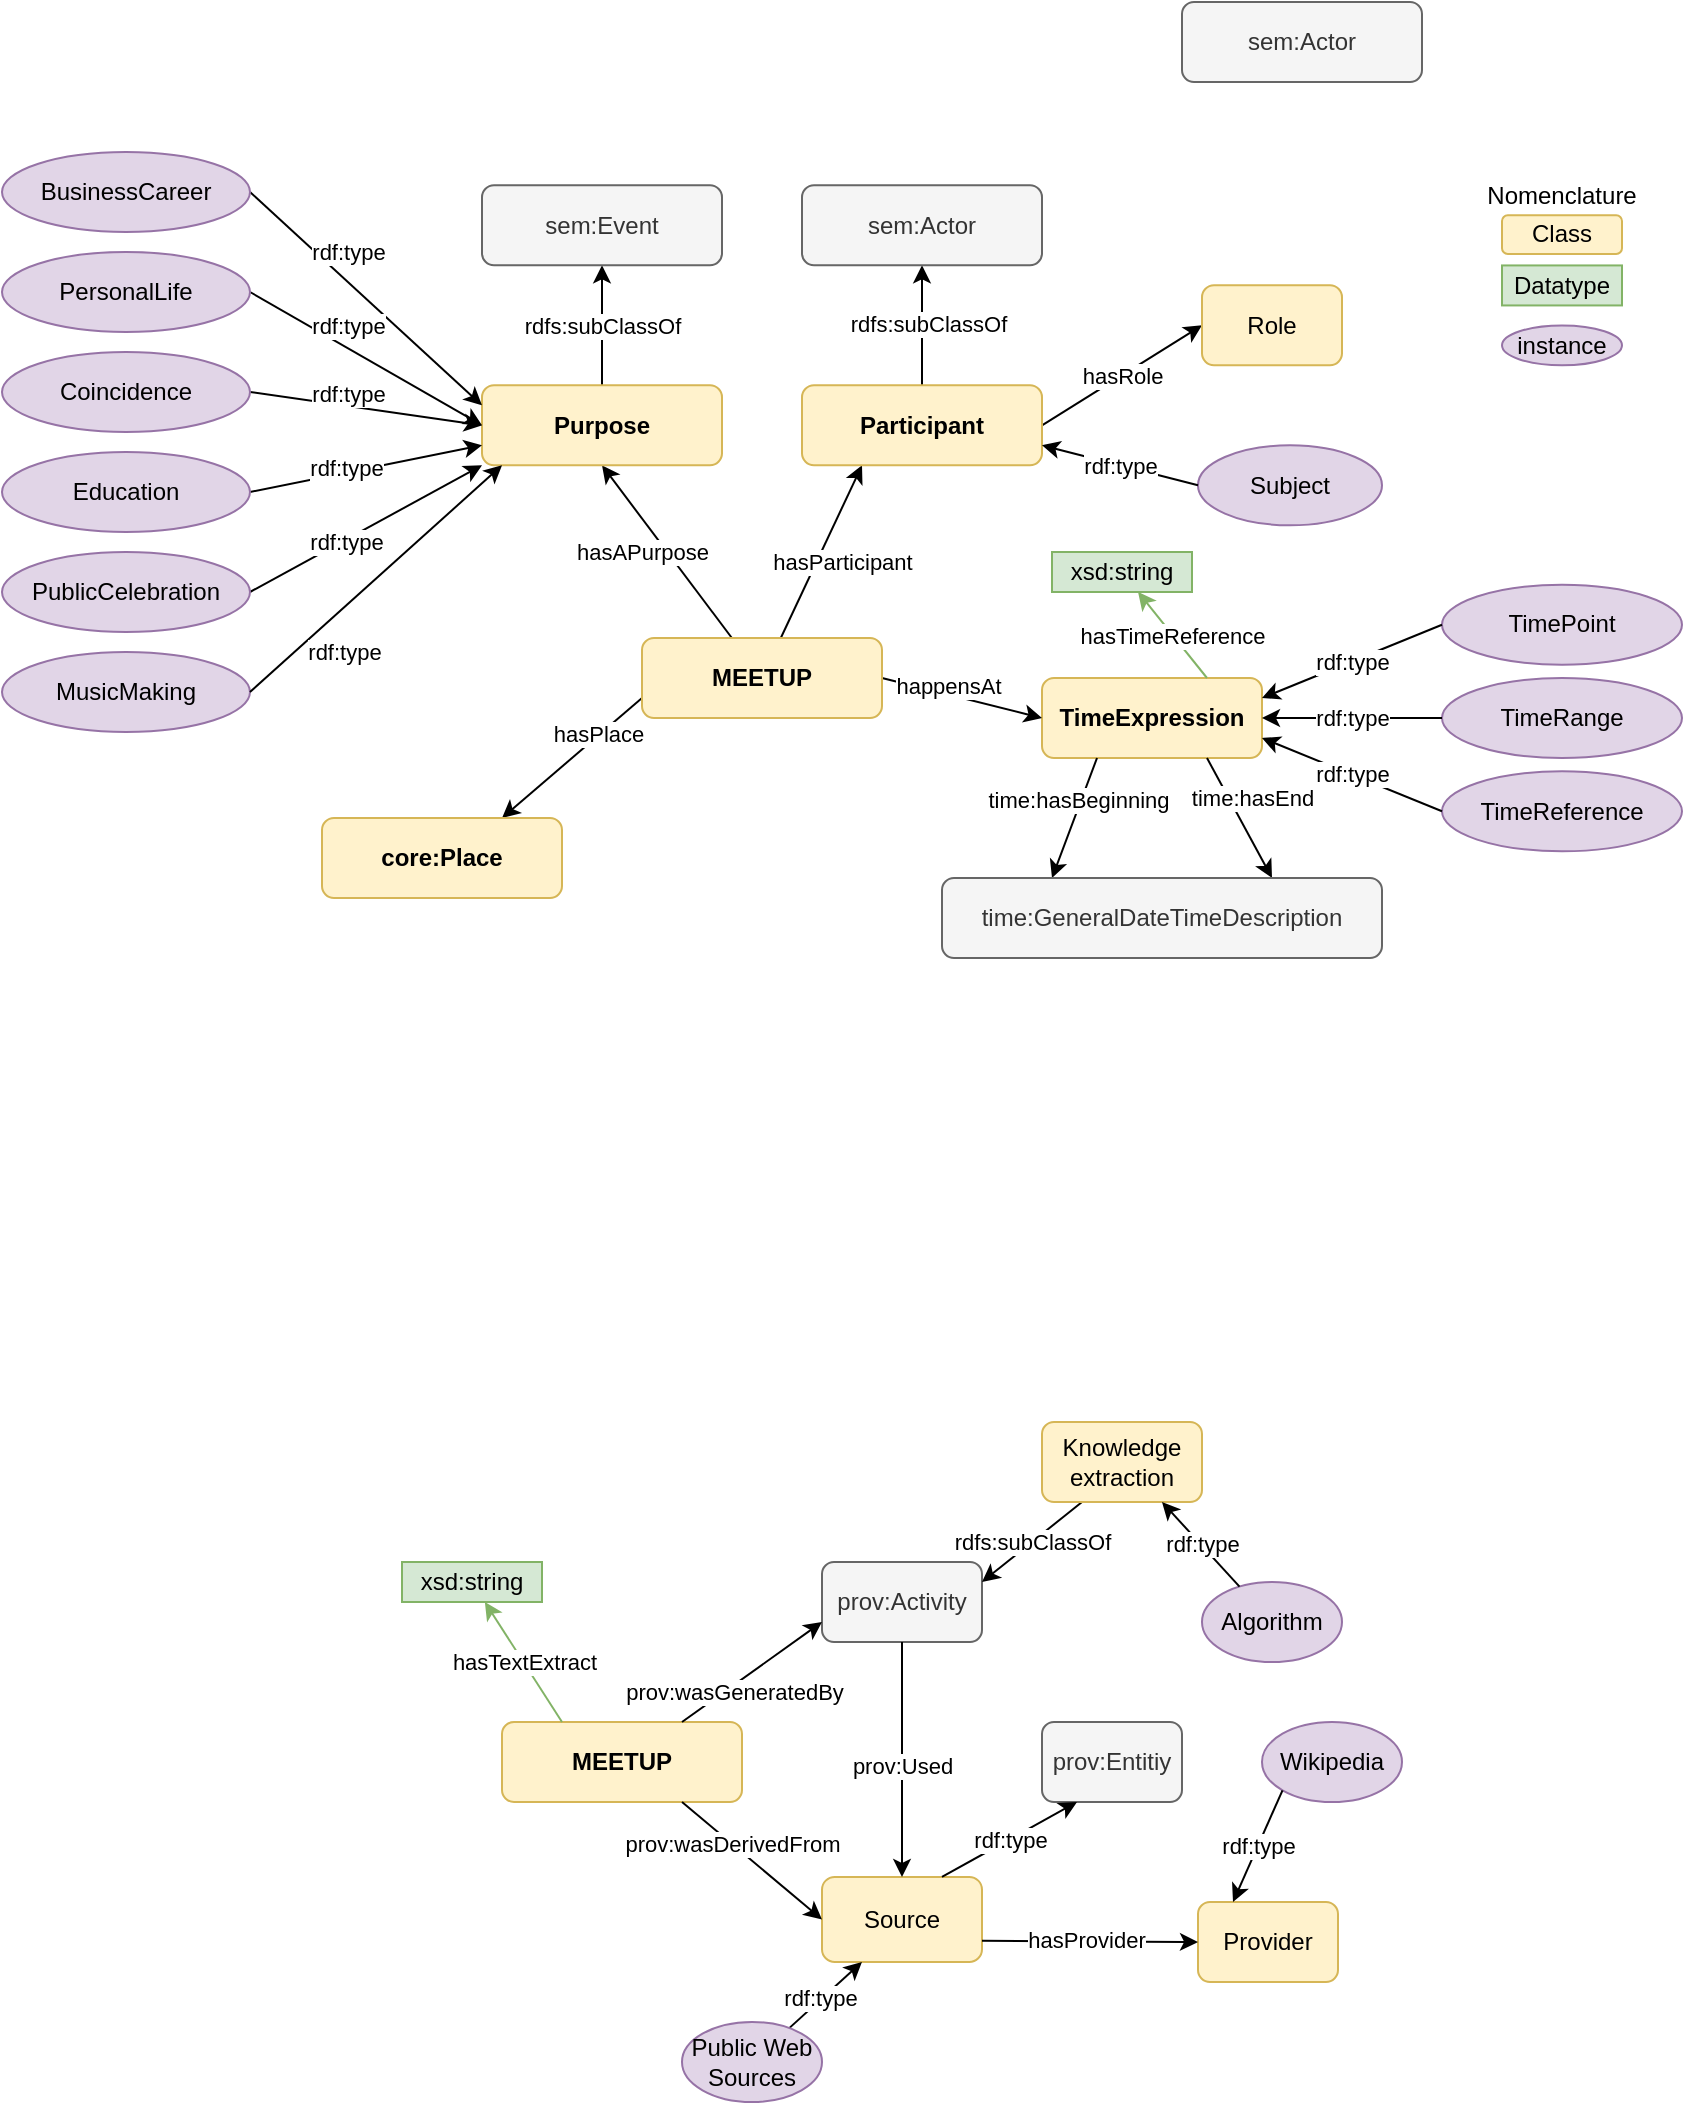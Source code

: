 <mxfile version="17.2.1" type="device" pages="3"><diagram name="V0.3" id="JeSB2Bdn0HDj4rO1LDRB"><mxGraphModel dx="1773" dy="3010" grid="1" gridSize="10" guides="1" tooltips="1" connect="1" arrows="1" fold="1" page="1" pageScale="1" pageWidth="827" pageHeight="1169" math="0" shadow="0"><root><mxCell id="0"/><mxCell id="1" parent="0"/><mxCell id="2" value="Class" style="rounded=1;whiteSpace=wrap;html=1;fillColor=#fff2cc;strokeColor=#d6b656;" vertex="1" parent="1"><mxGeometry x="660" y="-1673.36" width="60" height="19.33" as="geometry"/></mxCell><mxCell id="3" value="Datatype" style="rounded=0;whiteSpace=wrap;html=1;fillColor=#d5e8d4;strokeColor=#82b366;" vertex="1" parent="1"><mxGeometry x="660" y="-1648.28" width="60" height="20" as="geometry"/></mxCell><mxCell id="4" value="instance" style="ellipse;whiteSpace=wrap;html=1;fillColor=#e1d5e7;strokeColor=#9673a6;" vertex="1" parent="1"><mxGeometry x="660" y="-1618.28" width="60" height="19.92" as="geometry"/></mxCell><mxCell id="5" value="TimeExpression" style="rounded=1;whiteSpace=wrap;html=1;fillColor=#fff2cc;strokeColor=#d6b656;fontStyle=1" vertex="1" parent="1"><mxGeometry x="430" y="-1442" width="110" height="40" as="geometry"/></mxCell><mxCell id="6" value="TimePoint" style="ellipse;whiteSpace=wrap;html=1;fillColor=#e1d5e7;strokeColor=#9673a6;" vertex="1" parent="1"><mxGeometry x="630" y="-1488.64" width="120" height="40" as="geometry"/></mxCell><mxCell id="7" value="TimeRange" style="ellipse;whiteSpace=wrap;html=1;fillColor=#e1d5e7;strokeColor=#9673a6;" vertex="1" parent="1"><mxGeometry x="630" y="-1442.0" width="120" height="40" as="geometry"/></mxCell><mxCell id="8" value="TimeReference" style="ellipse;whiteSpace=wrap;html=1;fillColor=#e1d5e7;strokeColor=#9673a6;" vertex="1" parent="1"><mxGeometry x="630" y="-1395.35" width="120" height="40" as="geometry"/></mxCell><mxCell id="9" value="rdf:type" style="endArrow=classic;html=1;rounded=0;entryX=1;entryY=0.25;entryDx=0;entryDy=0;exitX=0;exitY=0.5;exitDx=0;exitDy=0;" edge="1" parent="1" source="6" target="5"><mxGeometry width="50" height="50" relative="1" as="geometry"><mxPoint x="474" y="-1400.79" as="sourcePoint"/><mxPoint x="541.5" y="-1326.21" as="targetPoint"/></mxGeometry></mxCell><mxCell id="10" value="rdf:type" style="endArrow=classic;html=1;rounded=0;exitX=0;exitY=0.5;exitDx=0;exitDy=0;entryX=1;entryY=0.75;entryDx=0;entryDy=0;" edge="1" parent="1" source="8" target="5"><mxGeometry width="50" height="50" relative="1" as="geometry"><mxPoint x="591.63" y="-1275.43" as="sourcePoint"/><mxPoint x="514" y="-1426.29" as="targetPoint"/></mxGeometry></mxCell><mxCell id="11" value="rdf:type" style="endArrow=classic;html=1;rounded=0;entryX=1;entryY=0.5;entryDx=0;entryDy=0;exitX=0;exitY=0.5;exitDx=0;exitDy=0;" edge="1" parent="1" source="7" target="5"><mxGeometry width="50" height="50" relative="1" as="geometry"><mxPoint x="464" y="-1358.79" as="sourcePoint"/><mxPoint x="514" y="-1436.29" as="targetPoint"/></mxGeometry></mxCell><mxCell id="12" value="Nomenclature" style="text;html=1;strokeColor=none;fillColor=none;align=center;verticalAlign=middle;whiteSpace=wrap;rounded=0;" vertex="1" parent="1"><mxGeometry x="660" y="-1698.36" width="60" height="30" as="geometry"/></mxCell><mxCell id="13" style="edgeStyle=none;rounded=0;orthogonalLoop=1;jettySize=auto;html=1;entryX=0.75;entryY=0;entryDx=0;entryDy=0;exitX=0;exitY=0.75;exitDx=0;exitDy=0;" edge="1" parent="1" source="21" target="27"><mxGeometry relative="1" as="geometry"/></mxCell><mxCell id="14" value="hasPlace" style="edgeLabel;html=1;align=center;verticalAlign=middle;resizable=0;points=[];" vertex="1" connectable="0" parent="13"><mxGeometry x="-0.38" y="-1" relative="1" as="geometry"><mxPoint as="offset"/></mxGeometry></mxCell><mxCell id="15" value="hasParticipant" style="edgeStyle=none;rounded=0;orthogonalLoop=1;jettySize=auto;html=1;entryX=0.25;entryY=1;entryDx=0;entryDy=0;" edge="1" parent="1" source="21" target="26"><mxGeometry x="-0.006" y="-12" relative="1" as="geometry"><mxPoint x="240" y="-1470" as="sourcePoint"/><mxPoint as="offset"/></mxGeometry></mxCell><mxCell id="16" style="edgeStyle=none;rounded=0;orthogonalLoop=1;jettySize=auto;html=1;entryX=0.5;entryY=1;entryDx=0;entryDy=0;" edge="1" parent="1" source="21" target="22"><mxGeometry relative="1" as="geometry"/></mxCell><mxCell id="17" value="hasAPurpose" style="edgeLabel;html=1;align=center;verticalAlign=middle;resizable=0;points=[];" vertex="1" connectable="0" parent="16"><mxGeometry x="0.261" y="3" relative="1" as="geometry"><mxPoint x="-2" y="9" as="offset"/></mxGeometry></mxCell><mxCell id="18" value="happensAt" style="edgeStyle=none;rounded=0;orthogonalLoop=1;jettySize=auto;html=1;entryX=0;entryY=0.5;entryDx=0;entryDy=0;exitX=1;exitY=0.5;exitDx=0;exitDy=0;" edge="1" parent="1" source="21" target="5"><mxGeometry x="-0.209" y="4" relative="1" as="geometry"><mxPoint x="1" as="offset"/><mxPoint x="350" y="-1462" as="sourcePoint"/></mxGeometry></mxCell><mxCell id="19" style="rounded=0;orthogonalLoop=1;jettySize=auto;html=1;entryX=0.5;entryY=1;entryDx=0;entryDy=0;exitX=0.5;exitY=0;exitDx=0;exitDy=0;" edge="1" parent="1" source="22" target="42"><mxGeometry relative="1" as="geometry"/></mxCell><mxCell id="20" value="rdfs:subClassOf" style="edgeLabel;html=1;align=center;verticalAlign=middle;resizable=0;points=[];" vertex="1" connectable="0" parent="19"><mxGeometry x="0.505" relative="1" as="geometry"><mxPoint y="15" as="offset"/></mxGeometry></mxCell><mxCell id="21" value="MEETUP" style="rounded=1;whiteSpace=wrap;html=1;fillColor=#fff2cc;strokeColor=#d6b656;fontStyle=1" vertex="1" parent="1"><mxGeometry x="230" y="-1462" width="120" height="40" as="geometry"/></mxCell><mxCell id="22" value="Purpose" style="rounded=1;whiteSpace=wrap;html=1;fillColor=#fff2cc;strokeColor=#d6b656;fontStyle=1" vertex="1" parent="1"><mxGeometry x="150" y="-1588.36" width="120" height="40" as="geometry"/></mxCell><mxCell id="23" value="hasRole" style="edgeStyle=none;rounded=0;orthogonalLoop=1;jettySize=auto;html=1;exitX=1;exitY=0.5;exitDx=0;exitDy=0;entryX=0;entryY=0.5;entryDx=0;entryDy=0;" edge="1" parent="1" source="26" target="28"><mxGeometry relative="1" as="geometry"/></mxCell><mxCell id="24" style="rounded=0;orthogonalLoop=1;jettySize=auto;html=1;" edge="1" parent="1" source="26" target="41"><mxGeometry relative="1" as="geometry"/></mxCell><mxCell id="25" value="rdfs:subClassOf" style="edgeLabel;html=1;align=center;verticalAlign=middle;resizable=0;points=[];" vertex="1" connectable="0" parent="24"><mxGeometry x="0.32" relative="1" as="geometry"><mxPoint x="3" y="9" as="offset"/></mxGeometry></mxCell><mxCell id="26" value="Participant" style="rounded=1;whiteSpace=wrap;html=1;fillColor=#fff2cc;strokeColor=#d6b656;fontStyle=1;" vertex="1" parent="1"><mxGeometry x="310" y="-1588.36" width="120" height="40" as="geometry"/></mxCell><mxCell id="27" value="core:Place" style="rounded=1;whiteSpace=wrap;html=1;fillColor=#fff2cc;strokeColor=#d6b656;fontStyle=1" vertex="1" parent="1"><mxGeometry x="70" y="-1372" width="120" height="40" as="geometry"/></mxCell><mxCell id="28" value="Role" style="rounded=1;whiteSpace=wrap;html=1;fillColor=#fff2cc;strokeColor=#d6b656;" vertex="1" parent="1"><mxGeometry x="510" y="-1638.36" width="70" height="40" as="geometry"/></mxCell><mxCell id="29" value="Subject" style="ellipse;whiteSpace=wrap;html=1;fillColor=#e1d5e7;strokeColor=#9673a6;" vertex="1" parent="1"><mxGeometry x="508" y="-1558.36" width="92" height="40" as="geometry"/></mxCell><mxCell id="30" value="rdf:type" style="endArrow=classic;html=1;rounded=0;entryX=1;entryY=0.75;entryDx=0;entryDy=0;exitX=0;exitY=0.5;exitDx=0;exitDy=0;" edge="1" parent="1" source="29" target="26"><mxGeometry width="50" height="50" relative="1" as="geometry"><mxPoint x="264" y="-1533.72" as="sourcePoint"/><mxPoint x="390" y="-1548.36" as="targetPoint"/></mxGeometry></mxCell><mxCell id="31" value="" style="endArrow=classic;html=1;rounded=0;exitX=1;exitY=0.5;exitDx=0;exitDy=0;entryX=0;entryY=0.25;entryDx=0;entryDy=0;" edge="1" parent="1" source="43" target="22"><mxGeometry width="50" height="50" relative="1" as="geometry"><mxPoint y="-1651.36" as="sourcePoint"/><mxPoint x="130" y="-1545.15" as="targetPoint"/></mxGeometry></mxCell><mxCell id="32" value="rdf:type" style="edgeLabel;html=1;align=center;verticalAlign=middle;resizable=0;points=[];" vertex="1" connectable="0" parent="31"><mxGeometry x="-0.344" y="1" relative="1" as="geometry"><mxPoint x="10" y="-4" as="offset"/></mxGeometry></mxCell><mxCell id="33" value="" style="endArrow=classic;html=1;rounded=0;exitX=1;exitY=0.5;exitDx=0;exitDy=0;" edge="1" parent="1" source="44"><mxGeometry width="50" height="50" relative="1" as="geometry"><mxPoint y="-1598.36" as="sourcePoint"/><mxPoint x="150" y="-1568.36" as="targetPoint"/></mxGeometry></mxCell><mxCell id="34" value="rdf:type" style="edgeLabel;html=1;align=center;verticalAlign=middle;resizable=0;points=[];" vertex="1" connectable="0" parent="33"><mxGeometry x="-0.344" y="1" relative="1" as="geometry"><mxPoint x="10" y="-4" as="offset"/></mxGeometry></mxCell><mxCell id="35" value="" style="endArrow=classic;html=1;rounded=0;exitX=1;exitY=0.5;exitDx=0;exitDy=0;" edge="1" parent="1" source="45"><mxGeometry width="50" height="50" relative="1" as="geometry"><mxPoint y="-1548.36" as="sourcePoint"/><mxPoint x="150" y="-1568.36" as="targetPoint"/></mxGeometry></mxCell><mxCell id="36" value="rdf:type" style="edgeLabel;html=1;align=center;verticalAlign=middle;resizable=0;points=[];" vertex="1" connectable="0" parent="35"><mxGeometry x="-0.344" y="1" relative="1" as="geometry"><mxPoint x="10" y="-4" as="offset"/></mxGeometry></mxCell><mxCell id="37" value="" style="endArrow=classic;html=1;rounded=0;exitX=1;exitY=0.5;exitDx=0;exitDy=0;entryX=0;entryY=0.75;entryDx=0;entryDy=0;" edge="1" parent="1" source="46" target="22"><mxGeometry width="50" height="50" relative="1" as="geometry"><mxPoint y="-1498.36" as="sourcePoint"/><mxPoint x="160" y="-1478.36" as="targetPoint"/></mxGeometry></mxCell><mxCell id="38" value="rdf:type" style="edgeLabel;html=1;align=center;verticalAlign=middle;resizable=0;points=[];" vertex="1" connectable="0" parent="37"><mxGeometry x="-0.344" y="1" relative="1" as="geometry"><mxPoint x="10" y="-4" as="offset"/></mxGeometry></mxCell><mxCell id="39" value="" style="endArrow=classic;html=1;rounded=0;exitX=1;exitY=0.5;exitDx=0;exitDy=0;entryX=0;entryY=1;entryDx=0;entryDy=0;" edge="1" parent="1" source="47" target="22"><mxGeometry width="50" height="50" relative="1" as="geometry"><mxPoint y="-1448.36" as="sourcePoint"/><mxPoint x="260" y="-1468.36" as="targetPoint"/></mxGeometry></mxCell><mxCell id="40" value="rdf:type" style="edgeLabel;html=1;align=center;verticalAlign=middle;resizable=0;points=[];" vertex="1" connectable="0" parent="39"><mxGeometry x="-0.344" y="1" relative="1" as="geometry"><mxPoint x="10" y="-4" as="offset"/></mxGeometry></mxCell><mxCell id="41" value="sem:Actor" style="rounded=1;whiteSpace=wrap;html=1;fillColor=#f5f5f5;strokeColor=#666666;fontColor=#333333;" vertex="1" parent="1"><mxGeometry x="310" y="-1688.36" width="120" height="40" as="geometry"/></mxCell><mxCell id="42" value="sem:Event" style="rounded=1;whiteSpace=wrap;html=1;fillColor=#f5f5f5;strokeColor=#666666;fontColor=#333333;" vertex="1" parent="1"><mxGeometry x="150" y="-1688.36" width="120" height="40" as="geometry"/></mxCell><mxCell id="43" value="BusinessCareer" style="ellipse;whiteSpace=wrap;html=1;fillColor=#e1d5e7;strokeColor=#9673a6;" vertex="1" parent="1"><mxGeometry x="-90" y="-1705" width="124" height="40" as="geometry"/></mxCell><mxCell id="44" value="PersonalLife" style="ellipse;whiteSpace=wrap;html=1;fillColor=#e1d5e7;strokeColor=#9673a6;" vertex="1" parent="1"><mxGeometry x="-90" y="-1655" width="124" height="40" as="geometry"/></mxCell><mxCell id="45" value="Coincidence" style="ellipse;whiteSpace=wrap;html=1;fillColor=#e1d5e7;strokeColor=#9673a6;" vertex="1" parent="1"><mxGeometry x="-90" y="-1605" width="124" height="40" as="geometry"/></mxCell><mxCell id="46" value="Education" style="ellipse;whiteSpace=wrap;html=1;fillColor=#e1d5e7;strokeColor=#9673a6;" vertex="1" parent="1"><mxGeometry x="-90" y="-1555" width="124" height="40" as="geometry"/></mxCell><mxCell id="47" value="PublicCelebration" style="ellipse;whiteSpace=wrap;html=1;fillColor=#e1d5e7;strokeColor=#9673a6;" vertex="1" parent="1"><mxGeometry x="-90" y="-1505" width="124" height="40" as="geometry"/></mxCell><mxCell id="48" value="MusicMaking" style="ellipse;whiteSpace=wrap;html=1;fillColor=#e1d5e7;strokeColor=#9673a6;" vertex="1" parent="1"><mxGeometry x="-90" y="-1455" width="124" height="40" as="geometry"/></mxCell><mxCell id="49" value="" style="endArrow=classic;html=1;rounded=0;exitX=1;exitY=0.5;exitDx=0;exitDy=0;" edge="1" parent="1" source="48"><mxGeometry width="50" height="50" relative="1" as="geometry"><mxPoint x="-16" y="-1418.36" as="sourcePoint"/><mxPoint x="160" y="-1548.36" as="targetPoint"/></mxGeometry></mxCell><mxCell id="50" value="rdf:type" style="edgeLabel;html=1;align=center;verticalAlign=middle;resizable=0;points=[];" vertex="1" connectable="0" parent="49"><mxGeometry x="-0.344" y="1" relative="1" as="geometry"><mxPoint x="6" y="18" as="offset"/></mxGeometry></mxCell><mxCell id="51" value="hasTimeReference" style="endArrow=classic;html=1;rounded=0;exitX=0.75;exitY=0;exitDx=0;exitDy=0;fillColor=#d5e8d4;strokeColor=#82b366;" edge="1" parent="1" source="5" target="52"><mxGeometry width="50" height="50" relative="1" as="geometry"><mxPoint x="636" y="-1417.14" as="sourcePoint"/><mxPoint x="413" y="-1333.09" as="targetPoint"/></mxGeometry></mxCell><mxCell id="52" value="xsd:string" style="rounded=0;whiteSpace=wrap;html=1;fillColor=#d5e8d4;strokeColor=#82b366;" vertex="1" parent="1"><mxGeometry x="435" y="-1505.0" width="70" height="20" as="geometry"/></mxCell><mxCell id="53" value="time:hasBeginning" style="edgeStyle=none;rounded=0;orthogonalLoop=1;jettySize=auto;html=1;exitX=0.25;exitY=1;exitDx=0;exitDy=0;entryX=0.25;entryY=0;entryDx=0;entryDy=0;" edge="1" parent="1" source="5" target="55"><mxGeometry x="-0.283" y="-1" relative="1" as="geometry"><mxPoint as="offset"/><mxPoint x="635.102" y="-1335.43" as="sourcePoint"/><mxPoint x="590" y="-1325.43" as="targetPoint"/></mxGeometry></mxCell><mxCell id="54" value="time:hasEnd" style="edgeStyle=none;rounded=0;orthogonalLoop=1;jettySize=auto;html=1;exitX=0.75;exitY=1;exitDx=0;exitDy=0;entryX=0.75;entryY=0;entryDx=0;entryDy=0;" edge="1" parent="1" source="5" target="55"><mxGeometry x="-0.17" y="10" relative="1" as="geometry"><mxPoint as="offset"/><mxPoint x="680" y="-1372.14" as="sourcePoint"/><mxPoint x="740" y="-1325.43" as="targetPoint"/></mxGeometry></mxCell><mxCell id="55" value="time:GeneralDateTimeDescription" style="rounded=1;whiteSpace=wrap;html=1;fillColor=#f5f5f5;strokeColor=#666666;fontColor=#333333;" vertex="1" parent="1"><mxGeometry x="380" y="-1342" width="220" height="40" as="geometry"/></mxCell><mxCell id="56" value="MEETUP" style="rounded=1;whiteSpace=wrap;html=1;fillColor=#fff2cc;strokeColor=#d6b656;fontStyle=1" vertex="1" parent="1"><mxGeometry x="160" y="-920" width="120" height="40" as="geometry"/></mxCell><mxCell id="57" value="prov:Activity" style="rounded=1;whiteSpace=wrap;html=1;fillColor=#f5f5f5;strokeColor=#666666;fontColor=#333333;" vertex="1" parent="1"><mxGeometry x="320" y="-1000" width="80" height="40" as="geometry"/></mxCell><mxCell id="58" value="" style="endArrow=classic;html=1;rounded=0;exitX=0.75;exitY=0;exitDx=0;exitDy=0;entryX=0;entryY=0.75;entryDx=0;entryDy=0;" edge="1" parent="1" source="56" target="57"><mxGeometry width="50" height="50" relative="1" as="geometry"><mxPoint x="292" y="-920.0" as="sourcePoint"/><mxPoint x="330" y="-750.08" as="targetPoint"/></mxGeometry></mxCell><mxCell id="59" value="prov:wasGeneratedBy" style="edgeLabel;html=1;align=center;verticalAlign=middle;resizable=0;points=[];" vertex="1" connectable="0" parent="58"><mxGeometry x="-0.113" y="-5" relative="1" as="geometry"><mxPoint x="-8" y="3" as="offset"/></mxGeometry></mxCell><mxCell id="60" value="Source" style="rounded=1;whiteSpace=wrap;html=1;fillColor=#fff2cc;strokeColor=#d6b656;" vertex="1" parent="1"><mxGeometry x="320" y="-842.54" width="80" height="42.54" as="geometry"/></mxCell><mxCell id="61" value="prov:Entitiy" style="rounded=1;whiteSpace=wrap;html=1;fillColor=#f5f5f5;fontColor=#333333;strokeColor=#666666;" vertex="1" parent="1"><mxGeometry x="430" y="-920" width="70" height="40" as="geometry"/></mxCell><mxCell id="62" value="prov:wasDerivedFrom" style="endArrow=classic;html=1;rounded=0;exitX=0.75;exitY=1;exitDx=0;exitDy=0;entryX=0;entryY=0.5;entryDx=0;entryDy=0;" edge="1" parent="1" source="56" target="60"><mxGeometry x="-0.297" width="50" height="50" relative="1" as="geometry"><mxPoint x="265" y="-880.0" as="sourcePoint"/><mxPoint x="460" y="-650.08" as="targetPoint"/><mxPoint as="offset"/></mxGeometry></mxCell><mxCell id="63" value="rdf:type" style="endArrow=classic;html=1;rounded=0;exitX=0.75;exitY=0;exitDx=0;exitDy=0;entryX=0.25;entryY=1;entryDx=0;entryDy=0;" edge="1" parent="1" source="60" target="61"><mxGeometry width="50" height="50" relative="1" as="geometry"><mxPoint x="456" y="-634.02" as="sourcePoint"/><mxPoint x="863" y="-754.02" as="targetPoint"/></mxGeometry></mxCell><mxCell id="64" value="Provider" style="rounded=1;whiteSpace=wrap;html=1;fillColor=#fff2cc;strokeColor=#d6b656;" vertex="1" parent="1"><mxGeometry x="508" y="-830.0" width="70" height="40" as="geometry"/></mxCell><mxCell id="65" value="" style="endArrow=classic;html=1;rounded=0;entryX=0;entryY=0.5;entryDx=0;entryDy=0;exitX=1;exitY=0.75;exitDx=0;exitDy=0;" edge="1" parent="1" source="60" target="64"><mxGeometry width="50" height="50" relative="1" as="geometry"><mxPoint x="438.5" y="-574.02" as="sourcePoint"/><mxPoint x="426" y="-634.02" as="targetPoint"/></mxGeometry></mxCell><mxCell id="66" value="hasProvider" style="edgeLabel;html=1;align=center;verticalAlign=middle;resizable=0;points=[];" vertex="1" connectable="0" parent="65"><mxGeometry x="0.211" y="2" relative="1" as="geometry"><mxPoint x="-14" y="1" as="offset"/></mxGeometry></mxCell><mxCell id="67" value="" style="endArrow=classic;html=1;rounded=0;exitX=0.5;exitY=1;exitDx=0;exitDy=0;entryX=0.5;entryY=0;entryDx=0;entryDy=0;" edge="1" parent="1" source="57" target="60"><mxGeometry width="50" height="50" relative="1" as="geometry"><mxPoint x="455" y="-810.08" as="sourcePoint"/><mxPoint x="440" y="-980.08" as="targetPoint"/></mxGeometry></mxCell><mxCell id="68" value="prov:Used" style="edgeLabel;html=1;align=center;verticalAlign=middle;resizable=0;points=[];" vertex="1" connectable="0" parent="67"><mxGeometry x="-0.113" y="-5" relative="1" as="geometry"><mxPoint x="5" y="10" as="offset"/></mxGeometry></mxCell><mxCell id="69" value="Wikipedia" style="ellipse;whiteSpace=wrap;html=1;fillColor=#e1d5e7;strokeColor=#9673a6;" vertex="1" parent="1"><mxGeometry x="540" y="-920" width="70" height="40" as="geometry"/></mxCell><mxCell id="70" value="rdf:type" style="endArrow=classic;html=1;rounded=0;entryX=0.25;entryY=0;entryDx=0;entryDy=0;exitX=0;exitY=1;exitDx=0;exitDy=0;" edge="1" parent="1" source="69" target="64"><mxGeometry width="50" height="50" relative="1" as="geometry"><mxPoint x="786" y="-636.65" as="sourcePoint"/><mxPoint x="497.5" y="-802.54" as="targetPoint"/></mxGeometry></mxCell><mxCell id="71" value="" style="rounded=0;orthogonalLoop=1;jettySize=auto;html=1;entryX=0.25;entryY=1;entryDx=0;entryDy=0;" edge="1" parent="1" source="73" target="60"><mxGeometry relative="1" as="geometry"><mxPoint x="293.03" y="-778.42" as="targetPoint"/></mxGeometry></mxCell><mxCell id="72" value="rdf:type" style="edgeLabel;html=1;align=center;verticalAlign=middle;resizable=0;points=[];" vertex="1" connectable="0" parent="71"><mxGeometry x="-0.118" y="1" relative="1" as="geometry"><mxPoint as="offset"/></mxGeometry></mxCell><mxCell id="73" value="Public Web Sources" style="ellipse;whiteSpace=wrap;html=1;fillColor=#e1d5e7;strokeColor=#9673a6;" vertex="1" parent="1"><mxGeometry x="250" y="-770" width="70" height="40" as="geometry"/></mxCell><mxCell id="74" value="rdfs:subClassOf" style="endArrow=classic;html=1;rounded=0;exitX=0.25;exitY=1;exitDx=0;exitDy=0;entryX=1;entryY=0.25;entryDx=0;entryDy=0;" edge="1" parent="1" source="75" target="57"><mxGeometry width="50" height="50" relative="1" as="geometry"><mxPoint x="655.548" y="-966.444" as="sourcePoint"/><mxPoint x="370" y="-991.21" as="targetPoint"/></mxGeometry></mxCell><mxCell id="75" value="Knowledge extraction" style="rounded=1;whiteSpace=wrap;html=1;fillColor=#fff2cc;strokeColor=#d6b656;" vertex="1" parent="1"><mxGeometry x="430" y="-1070" width="80" height="40" as="geometry"/></mxCell><mxCell id="76" value="Algorithm" style="ellipse;whiteSpace=wrap;html=1;fillColor=#e1d5e7;strokeColor=#9673a6;" vertex="1" parent="1"><mxGeometry x="510" y="-990" width="70" height="40" as="geometry"/></mxCell><mxCell id="77" value="rdf:type" style="endArrow=classic;html=1;rounded=0;entryX=0.75;entryY=1;entryDx=0;entryDy=0;" edge="1" parent="1" source="76" target="75"><mxGeometry width="50" height="50" relative="1" as="geometry"><mxPoint x="704" y="-941.29" as="sourcePoint"/><mxPoint x="668" y="-1011.29" as="targetPoint"/></mxGeometry></mxCell><mxCell id="78" value="hasTextExtract" style="endArrow=classic;html=1;rounded=0;fillColor=#d5e8d4;strokeColor=#82b366;" edge="1" parent="1" target="79"><mxGeometry width="50" height="50" relative="1" as="geometry"><mxPoint x="190" y="-920" as="sourcePoint"/><mxPoint x="30.5" y="-836.09" as="targetPoint"/></mxGeometry></mxCell><mxCell id="79" value="xsd:string" style="rounded=0;whiteSpace=wrap;html=1;fillColor=#d5e8d4;strokeColor=#82b366;" vertex="1" parent="1"><mxGeometry x="110" y="-1000.0" width="70" height="20" as="geometry"/></mxCell><mxCell id="4dRyWJ-pnD8u4FbZtuWx-79" value="sem:Actor" style="rounded=1;whiteSpace=wrap;html=1;fillColor=#f5f5f5;strokeColor=#666666;fontColor=#333333;" vertex="1" parent="1"><mxGeometry x="500" y="-1780.0" width="120" height="40" as="geometry"/></mxCell></root></mxGraphModel></diagram><diagram id="B7OwBiDEI0RdmmSPW9A5" name="V0.2"><mxGraphModel dx="1773" dy="3010" grid="1" gridSize="10" guides="1" tooltips="1" connect="1" arrows="1" fold="1" page="1" pageScale="1" pageWidth="827" pageHeight="1169" math="0" shadow="0"><root><mxCell id="0"/><mxCell id="1" parent="0"/><mxCell id="vMmlDPwGfWtCriHzXiIe-1" value="Class" style="rounded=1;whiteSpace=wrap;html=1;fillColor=#fff2cc;strokeColor=#d6b656;" parent="1" vertex="1"><mxGeometry x="660" y="-1673.36" width="60" height="19.33" as="geometry"/></mxCell><mxCell id="vMmlDPwGfWtCriHzXiIe-2" value="Datatype" style="rounded=0;whiteSpace=wrap;html=1;fillColor=#d5e8d4;strokeColor=#82b366;" parent="1" vertex="1"><mxGeometry x="660" y="-1648.28" width="60" height="20" as="geometry"/></mxCell><mxCell id="vMmlDPwGfWtCriHzXiIe-3" value="instance" style="ellipse;whiteSpace=wrap;html=1;fillColor=#e1d5e7;strokeColor=#9673a6;" parent="1" vertex="1"><mxGeometry x="660" y="-1618.28" width="60" height="19.92" as="geometry"/></mxCell><mxCell id="vMmlDPwGfWtCriHzXiIe-4" value="TimeExpression" style="rounded=1;whiteSpace=wrap;html=1;fillColor=#fff2cc;strokeColor=#d6b656;fontStyle=1" parent="1" vertex="1"><mxGeometry x="430" y="-1442" width="110" height="40" as="geometry"/></mxCell><mxCell id="vMmlDPwGfWtCriHzXiIe-5" value="TimePoint" style="ellipse;whiteSpace=wrap;html=1;fillColor=#e1d5e7;strokeColor=#9673a6;" parent="1" vertex="1"><mxGeometry x="630" y="-1488.64" width="120" height="40" as="geometry"/></mxCell><mxCell id="vMmlDPwGfWtCriHzXiIe-6" value="TimeRange" style="ellipse;whiteSpace=wrap;html=1;fillColor=#e1d5e7;strokeColor=#9673a6;" parent="1" vertex="1"><mxGeometry x="630" y="-1442.0" width="120" height="40" as="geometry"/></mxCell><mxCell id="vMmlDPwGfWtCriHzXiIe-7" value="TimeReference" style="ellipse;whiteSpace=wrap;html=1;fillColor=#e1d5e7;strokeColor=#9673a6;" parent="1" vertex="1"><mxGeometry x="630" y="-1395.35" width="120" height="40" as="geometry"/></mxCell><mxCell id="vMmlDPwGfWtCriHzXiIe-8" value="rdf:type" style="endArrow=classic;html=1;rounded=0;entryX=1;entryY=0.25;entryDx=0;entryDy=0;exitX=0;exitY=0.5;exitDx=0;exitDy=0;" parent="1" source="vMmlDPwGfWtCriHzXiIe-5" target="vMmlDPwGfWtCriHzXiIe-4" edge="1"><mxGeometry width="50" height="50" relative="1" as="geometry"><mxPoint x="474" y="-1400.79" as="sourcePoint"/><mxPoint x="541.5" y="-1326.21" as="targetPoint"/></mxGeometry></mxCell><mxCell id="vMmlDPwGfWtCriHzXiIe-9" value="rdf:type" style="endArrow=classic;html=1;rounded=0;exitX=0;exitY=0.5;exitDx=0;exitDy=0;entryX=1;entryY=0.75;entryDx=0;entryDy=0;" parent="1" source="vMmlDPwGfWtCriHzXiIe-7" target="vMmlDPwGfWtCriHzXiIe-4" edge="1"><mxGeometry width="50" height="50" relative="1" as="geometry"><mxPoint x="591.63" y="-1275.43" as="sourcePoint"/><mxPoint x="514" y="-1426.29" as="targetPoint"/></mxGeometry></mxCell><mxCell id="vMmlDPwGfWtCriHzXiIe-10" value="rdf:type" style="endArrow=classic;html=1;rounded=0;entryX=1;entryY=0.5;entryDx=0;entryDy=0;exitX=0;exitY=0.5;exitDx=0;exitDy=0;" parent="1" source="vMmlDPwGfWtCriHzXiIe-6" target="vMmlDPwGfWtCriHzXiIe-4" edge="1"><mxGeometry width="50" height="50" relative="1" as="geometry"><mxPoint x="464" y="-1358.79" as="sourcePoint"/><mxPoint x="514" y="-1436.29" as="targetPoint"/></mxGeometry></mxCell><mxCell id="vMmlDPwGfWtCriHzXiIe-11" value="Nomenclature" style="text;html=1;strokeColor=none;fillColor=none;align=center;verticalAlign=middle;whiteSpace=wrap;rounded=0;" parent="1" vertex="1"><mxGeometry x="660" y="-1698.36" width="60" height="30" as="geometry"/></mxCell><mxCell id="vMmlDPwGfWtCriHzXiIe-12" style="edgeStyle=none;rounded=0;orthogonalLoop=1;jettySize=auto;html=1;entryX=0.75;entryY=0;entryDx=0;entryDy=0;exitX=0;exitY=0.75;exitDx=0;exitDy=0;" parent="1" source="vMmlDPwGfWtCriHzXiIe-18" target="vMmlDPwGfWtCriHzXiIe-22" edge="1"><mxGeometry relative="1" as="geometry"/></mxCell><mxCell id="vMmlDPwGfWtCriHzXiIe-60" value="hasPlace" style="edgeLabel;html=1;align=center;verticalAlign=middle;resizable=0;points=[];" parent="vMmlDPwGfWtCriHzXiIe-12" vertex="1" connectable="0"><mxGeometry x="-0.38" y="-1" relative="1" as="geometry"><mxPoint as="offset"/></mxGeometry></mxCell><mxCell id="vMmlDPwGfWtCriHzXiIe-14" value="hasParticipant" style="edgeStyle=none;rounded=0;orthogonalLoop=1;jettySize=auto;html=1;entryX=0.25;entryY=1;entryDx=0;entryDy=0;" parent="1" source="vMmlDPwGfWtCriHzXiIe-18" target="vMmlDPwGfWtCriHzXiIe-21" edge="1"><mxGeometry x="-0.006" y="-12" relative="1" as="geometry"><mxPoint x="240" y="-1470" as="sourcePoint"/><mxPoint as="offset"/></mxGeometry></mxCell><mxCell id="vMmlDPwGfWtCriHzXiIe-15" style="edgeStyle=none;rounded=0;orthogonalLoop=1;jettySize=auto;html=1;entryX=0.5;entryY=1;entryDx=0;entryDy=0;" parent="1" source="vMmlDPwGfWtCriHzXiIe-18" target="vMmlDPwGfWtCriHzXiIe-19" edge="1"><mxGeometry relative="1" as="geometry"/></mxCell><mxCell id="vMmlDPwGfWtCriHzXiIe-16" value="hasAPurpose" style="edgeLabel;html=1;align=center;verticalAlign=middle;resizable=0;points=[];" parent="vMmlDPwGfWtCriHzXiIe-15" vertex="1" connectable="0"><mxGeometry x="0.261" y="3" relative="1" as="geometry"><mxPoint x="-2" y="9" as="offset"/></mxGeometry></mxCell><mxCell id="vMmlDPwGfWtCriHzXiIe-17" value="happensAt" style="edgeStyle=none;rounded=0;orthogonalLoop=1;jettySize=auto;html=1;entryX=0;entryY=0.5;entryDx=0;entryDy=0;exitX=1;exitY=0.5;exitDx=0;exitDy=0;" parent="1" source="vMmlDPwGfWtCriHzXiIe-18" target="vMmlDPwGfWtCriHzXiIe-4" edge="1"><mxGeometry x="-0.209" y="4" relative="1" as="geometry"><mxPoint x="1" as="offset"/><mxPoint x="350" y="-1462" as="sourcePoint"/></mxGeometry></mxCell><mxCell id="vMmlDPwGfWtCriHzXiIe-45" style="rounded=0;orthogonalLoop=1;jettySize=auto;html=1;entryX=0.5;entryY=1;entryDx=0;entryDy=0;exitX=0.5;exitY=0;exitDx=0;exitDy=0;" parent="1" source="vMmlDPwGfWtCriHzXiIe-19" target="vMmlDPwGfWtCriHzXiIe-44" edge="1"><mxGeometry relative="1" as="geometry"/></mxCell><mxCell id="vMmlDPwGfWtCriHzXiIe-46" value="rdfs:subClassOf" style="edgeLabel;html=1;align=center;verticalAlign=middle;resizable=0;points=[];" parent="vMmlDPwGfWtCriHzXiIe-45" vertex="1" connectable="0"><mxGeometry x="0.505" relative="1" as="geometry"><mxPoint y="15" as="offset"/></mxGeometry></mxCell><mxCell id="vMmlDPwGfWtCriHzXiIe-18" value="MEETUP" style="rounded=1;whiteSpace=wrap;html=1;fillColor=#fff2cc;strokeColor=#d6b656;fontStyle=1" parent="1" vertex="1"><mxGeometry x="230" y="-1462" width="120" height="40" as="geometry"/></mxCell><mxCell id="vMmlDPwGfWtCriHzXiIe-19" value="Purpose" style="rounded=1;whiteSpace=wrap;html=1;fillColor=#fff2cc;strokeColor=#d6b656;fontStyle=1" parent="1" vertex="1"><mxGeometry x="150" y="-1588.36" width="120" height="40" as="geometry"/></mxCell><mxCell id="vMmlDPwGfWtCriHzXiIe-20" value="hasRole" style="edgeStyle=none;rounded=0;orthogonalLoop=1;jettySize=auto;html=1;exitX=1;exitY=0.5;exitDx=0;exitDy=0;entryX=0;entryY=0.5;entryDx=0;entryDy=0;" parent="1" source="vMmlDPwGfWtCriHzXiIe-21" target="vMmlDPwGfWtCriHzXiIe-23" edge="1"><mxGeometry relative="1" as="geometry"/></mxCell><mxCell id="vMmlDPwGfWtCriHzXiIe-42" style="rounded=0;orthogonalLoop=1;jettySize=auto;html=1;" parent="1" source="vMmlDPwGfWtCriHzXiIe-21" target="vMmlDPwGfWtCriHzXiIe-41" edge="1"><mxGeometry relative="1" as="geometry"/></mxCell><mxCell id="vMmlDPwGfWtCriHzXiIe-43" value="rdfs:subClassOf" style="edgeLabel;html=1;align=center;verticalAlign=middle;resizable=0;points=[];" parent="vMmlDPwGfWtCriHzXiIe-42" vertex="1" connectable="0"><mxGeometry x="0.32" relative="1" as="geometry"><mxPoint x="3" y="9" as="offset"/></mxGeometry></mxCell><mxCell id="vMmlDPwGfWtCriHzXiIe-21" value="Participant" style="rounded=1;whiteSpace=wrap;html=1;fillColor=#fff2cc;strokeColor=#d6b656;fontStyle=1;" parent="1" vertex="1"><mxGeometry x="310" y="-1588.36" width="120" height="40" as="geometry"/></mxCell><mxCell id="vMmlDPwGfWtCriHzXiIe-22" value="Place" style="rounded=1;whiteSpace=wrap;html=1;fillColor=#fff2cc;strokeColor=#d6b656;fontStyle=1" parent="1" vertex="1"><mxGeometry x="70" y="-1372" width="120" height="40" as="geometry"/></mxCell><mxCell id="vMmlDPwGfWtCriHzXiIe-23" value="Role" style="rounded=1;whiteSpace=wrap;html=1;fillColor=#fff2cc;strokeColor=#d6b656;" parent="1" vertex="1"><mxGeometry x="510" y="-1638.36" width="70" height="40" as="geometry"/></mxCell><mxCell id="vMmlDPwGfWtCriHzXiIe-24" value="Subject" style="ellipse;whiteSpace=wrap;html=1;fillColor=#e1d5e7;strokeColor=#9673a6;" parent="1" vertex="1"><mxGeometry x="508" y="-1558.36" width="92" height="40" as="geometry"/></mxCell><mxCell id="vMmlDPwGfWtCriHzXiIe-25" value="rdf:type" style="endArrow=classic;html=1;rounded=0;entryX=1;entryY=0.75;entryDx=0;entryDy=0;exitX=0;exitY=0.5;exitDx=0;exitDy=0;" parent="1" source="vMmlDPwGfWtCriHzXiIe-24" target="vMmlDPwGfWtCriHzXiIe-21" edge="1"><mxGeometry width="50" height="50" relative="1" as="geometry"><mxPoint x="264" y="-1533.72" as="sourcePoint"/><mxPoint x="390" y="-1548.36" as="targetPoint"/></mxGeometry></mxCell><mxCell id="vMmlDPwGfWtCriHzXiIe-27" value="" style="endArrow=classic;html=1;rounded=0;exitX=1;exitY=0.5;exitDx=0;exitDy=0;entryX=0;entryY=0.25;entryDx=0;entryDy=0;" parent="1" source="vMmlDPwGfWtCriHzXiIe-47" target="vMmlDPwGfWtCriHzXiIe-19" edge="1"><mxGeometry width="50" height="50" relative="1" as="geometry"><mxPoint y="-1651.36" as="sourcePoint"/><mxPoint x="130" y="-1545.15" as="targetPoint"/></mxGeometry></mxCell><mxCell id="vMmlDPwGfWtCriHzXiIe-28" value="rdf:type" style="edgeLabel;html=1;align=center;verticalAlign=middle;resizable=0;points=[];" parent="vMmlDPwGfWtCriHzXiIe-27" vertex="1" connectable="0"><mxGeometry x="-0.344" y="1" relative="1" as="geometry"><mxPoint x="10" y="-4" as="offset"/></mxGeometry></mxCell><mxCell id="vMmlDPwGfWtCriHzXiIe-30" value="" style="endArrow=classic;html=1;rounded=0;exitX=1;exitY=0.5;exitDx=0;exitDy=0;" parent="1" source="vMmlDPwGfWtCriHzXiIe-48" edge="1"><mxGeometry width="50" height="50" relative="1" as="geometry"><mxPoint y="-1598.36" as="sourcePoint"/><mxPoint x="150" y="-1568.36" as="targetPoint"/></mxGeometry></mxCell><mxCell id="vMmlDPwGfWtCriHzXiIe-31" value="rdf:type" style="edgeLabel;html=1;align=center;verticalAlign=middle;resizable=0;points=[];" parent="vMmlDPwGfWtCriHzXiIe-30" vertex="1" connectable="0"><mxGeometry x="-0.344" y="1" relative="1" as="geometry"><mxPoint x="10" y="-4" as="offset"/></mxGeometry></mxCell><mxCell id="vMmlDPwGfWtCriHzXiIe-33" value="" style="endArrow=classic;html=1;rounded=0;exitX=1;exitY=0.5;exitDx=0;exitDy=0;" parent="1" source="vMmlDPwGfWtCriHzXiIe-49" edge="1"><mxGeometry width="50" height="50" relative="1" as="geometry"><mxPoint y="-1548.36" as="sourcePoint"/><mxPoint x="150" y="-1568.36" as="targetPoint"/></mxGeometry></mxCell><mxCell id="vMmlDPwGfWtCriHzXiIe-34" value="rdf:type" style="edgeLabel;html=1;align=center;verticalAlign=middle;resizable=0;points=[];" parent="vMmlDPwGfWtCriHzXiIe-33" vertex="1" connectable="0"><mxGeometry x="-0.344" y="1" relative="1" as="geometry"><mxPoint x="10" y="-4" as="offset"/></mxGeometry></mxCell><mxCell id="vMmlDPwGfWtCriHzXiIe-36" value="" style="endArrow=classic;html=1;rounded=0;exitX=1;exitY=0.5;exitDx=0;exitDy=0;entryX=0;entryY=0.75;entryDx=0;entryDy=0;" parent="1" source="vMmlDPwGfWtCriHzXiIe-50" target="vMmlDPwGfWtCriHzXiIe-19" edge="1"><mxGeometry width="50" height="50" relative="1" as="geometry"><mxPoint y="-1498.36" as="sourcePoint"/><mxPoint x="160" y="-1478.36" as="targetPoint"/></mxGeometry></mxCell><mxCell id="vMmlDPwGfWtCriHzXiIe-37" value="rdf:type" style="edgeLabel;html=1;align=center;verticalAlign=middle;resizable=0;points=[];" parent="vMmlDPwGfWtCriHzXiIe-36" vertex="1" connectable="0"><mxGeometry x="-0.344" y="1" relative="1" as="geometry"><mxPoint x="10" y="-4" as="offset"/></mxGeometry></mxCell><mxCell id="vMmlDPwGfWtCriHzXiIe-39" value="" style="endArrow=classic;html=1;rounded=0;exitX=1;exitY=0.5;exitDx=0;exitDy=0;entryX=0;entryY=1;entryDx=0;entryDy=0;" parent="1" source="vMmlDPwGfWtCriHzXiIe-51" target="vMmlDPwGfWtCriHzXiIe-19" edge="1"><mxGeometry width="50" height="50" relative="1" as="geometry"><mxPoint y="-1448.36" as="sourcePoint"/><mxPoint x="260" y="-1468.36" as="targetPoint"/></mxGeometry></mxCell><mxCell id="vMmlDPwGfWtCriHzXiIe-40" value="rdf:type" style="edgeLabel;html=1;align=center;verticalAlign=middle;resizable=0;points=[];" parent="vMmlDPwGfWtCriHzXiIe-39" vertex="1" connectable="0"><mxGeometry x="-0.344" y="1" relative="1" as="geometry"><mxPoint x="10" y="-4" as="offset"/></mxGeometry></mxCell><mxCell id="vMmlDPwGfWtCriHzXiIe-41" value="sem:Actor" style="rounded=1;whiteSpace=wrap;html=1;fillColor=#f5f5f5;strokeColor=#666666;fontColor=#333333;" parent="1" vertex="1"><mxGeometry x="310" y="-1688.36" width="120" height="40" as="geometry"/></mxCell><mxCell id="vMmlDPwGfWtCriHzXiIe-44" value="sem:Event" style="rounded=1;whiteSpace=wrap;html=1;fillColor=#f5f5f5;strokeColor=#666666;fontColor=#333333;" parent="1" vertex="1"><mxGeometry x="150" y="-1688.36" width="120" height="40" as="geometry"/></mxCell><mxCell id="vMmlDPwGfWtCriHzXiIe-47" value="BusinessCareer" style="ellipse;whiteSpace=wrap;html=1;fillColor=#e1d5e7;strokeColor=#9673a6;" parent="1" vertex="1"><mxGeometry x="-90" y="-1705" width="124" height="40" as="geometry"/></mxCell><mxCell id="vMmlDPwGfWtCriHzXiIe-48" value="PersonalLife" style="ellipse;whiteSpace=wrap;html=1;fillColor=#e1d5e7;strokeColor=#9673a6;" parent="1" vertex="1"><mxGeometry x="-90" y="-1655" width="124" height="40" as="geometry"/></mxCell><mxCell id="vMmlDPwGfWtCriHzXiIe-49" value="Coincidence" style="ellipse;whiteSpace=wrap;html=1;fillColor=#e1d5e7;strokeColor=#9673a6;" parent="1" vertex="1"><mxGeometry x="-90" y="-1605" width="124" height="40" as="geometry"/></mxCell><mxCell id="vMmlDPwGfWtCriHzXiIe-50" value="Education" style="ellipse;whiteSpace=wrap;html=1;fillColor=#e1d5e7;strokeColor=#9673a6;" parent="1" vertex="1"><mxGeometry x="-90" y="-1555" width="124" height="40" as="geometry"/></mxCell><mxCell id="vMmlDPwGfWtCriHzXiIe-51" value="PublicCelebration" style="ellipse;whiteSpace=wrap;html=1;fillColor=#e1d5e7;strokeColor=#9673a6;" parent="1" vertex="1"><mxGeometry x="-90" y="-1505" width="124" height="40" as="geometry"/></mxCell><mxCell id="vMmlDPwGfWtCriHzXiIe-52" value="MusicMaking" style="ellipse;whiteSpace=wrap;html=1;fillColor=#e1d5e7;strokeColor=#9673a6;" parent="1" vertex="1"><mxGeometry x="-90" y="-1455" width="124" height="40" as="geometry"/></mxCell><mxCell id="vMmlDPwGfWtCriHzXiIe-53" value="" style="endArrow=classic;html=1;rounded=0;exitX=1;exitY=0.5;exitDx=0;exitDy=0;" parent="1" source="vMmlDPwGfWtCriHzXiIe-52" edge="1"><mxGeometry width="50" height="50" relative="1" as="geometry"><mxPoint x="-16" y="-1418.36" as="sourcePoint"/><mxPoint x="160" y="-1548.36" as="targetPoint"/></mxGeometry></mxCell><mxCell id="vMmlDPwGfWtCriHzXiIe-54" value="rdf:type" style="edgeLabel;html=1;align=center;verticalAlign=middle;resizable=0;points=[];" parent="vMmlDPwGfWtCriHzXiIe-53" vertex="1" connectable="0"><mxGeometry x="-0.344" y="1" relative="1" as="geometry"><mxPoint x="6" y="18" as="offset"/></mxGeometry></mxCell><mxCell id="vMmlDPwGfWtCriHzXiIe-55" value="hasTimeReference" style="endArrow=classic;html=1;rounded=0;exitX=0.75;exitY=0;exitDx=0;exitDy=0;fillColor=#d5e8d4;strokeColor=#82b366;" parent="1" source="vMmlDPwGfWtCriHzXiIe-4" target="vMmlDPwGfWtCriHzXiIe-56" edge="1"><mxGeometry width="50" height="50" relative="1" as="geometry"><mxPoint x="636" y="-1417.14" as="sourcePoint"/><mxPoint x="413" y="-1333.09" as="targetPoint"/></mxGeometry></mxCell><mxCell id="vMmlDPwGfWtCriHzXiIe-56" value="xsd:string" style="rounded=0;whiteSpace=wrap;html=1;fillColor=#d5e8d4;strokeColor=#82b366;" parent="1" vertex="1"><mxGeometry x="435" y="-1505.0" width="70" height="20" as="geometry"/></mxCell><mxCell id="vMmlDPwGfWtCriHzXiIe-57" value="time:hasBeginning" style="edgeStyle=none;rounded=0;orthogonalLoop=1;jettySize=auto;html=1;exitX=0.25;exitY=1;exitDx=0;exitDy=0;entryX=0.25;entryY=0;entryDx=0;entryDy=0;" parent="1" source="vMmlDPwGfWtCriHzXiIe-4" target="vMmlDPwGfWtCriHzXiIe-59" edge="1"><mxGeometry x="-0.283" y="-1" relative="1" as="geometry"><mxPoint as="offset"/><mxPoint x="635.102" y="-1335.43" as="sourcePoint"/><mxPoint x="590" y="-1325.43" as="targetPoint"/></mxGeometry></mxCell><mxCell id="vMmlDPwGfWtCriHzXiIe-58" value="time:hasEnd" style="edgeStyle=none;rounded=0;orthogonalLoop=1;jettySize=auto;html=1;exitX=0.75;exitY=1;exitDx=0;exitDy=0;entryX=0.75;entryY=0;entryDx=0;entryDy=0;" parent="1" source="vMmlDPwGfWtCriHzXiIe-4" target="vMmlDPwGfWtCriHzXiIe-59" edge="1"><mxGeometry x="-0.17" y="10" relative="1" as="geometry"><mxPoint as="offset"/><mxPoint x="680" y="-1372.14" as="sourcePoint"/><mxPoint x="740" y="-1325.43" as="targetPoint"/></mxGeometry></mxCell><mxCell id="vMmlDPwGfWtCriHzXiIe-59" value="time:GeneralDateTimeDescription" style="rounded=1;whiteSpace=wrap;html=1;fillColor=#f5f5f5;strokeColor=#666666;fontColor=#333333;" parent="1" vertex="1"><mxGeometry x="380" y="-1342" width="220" height="40" as="geometry"/></mxCell><mxCell id="aJ5Vwr4G4SHikSLZlu1l-1" value="MEETUP" style="rounded=1;whiteSpace=wrap;html=1;fillColor=#fff2cc;strokeColor=#d6b656;fontStyle=1" parent="1" vertex="1"><mxGeometry x="160" y="-920" width="120" height="40" as="geometry"/></mxCell><mxCell id="aJ5Vwr4G4SHikSLZlu1l-2" value="prov:Activity" style="rounded=1;whiteSpace=wrap;html=1;fillColor=#f5f5f5;strokeColor=#666666;fontColor=#333333;" parent="1" vertex="1"><mxGeometry x="320" y="-1000" width="80" height="40" as="geometry"/></mxCell><mxCell id="aJ5Vwr4G4SHikSLZlu1l-3" value="" style="endArrow=classic;html=1;rounded=0;exitX=0.75;exitY=0;exitDx=0;exitDy=0;entryX=0;entryY=0.75;entryDx=0;entryDy=0;" parent="1" source="aJ5Vwr4G4SHikSLZlu1l-1" target="aJ5Vwr4G4SHikSLZlu1l-2" edge="1"><mxGeometry width="50" height="50" relative="1" as="geometry"><mxPoint x="292" y="-920.0" as="sourcePoint"/><mxPoint x="330" y="-750.08" as="targetPoint"/></mxGeometry></mxCell><mxCell id="aJ5Vwr4G4SHikSLZlu1l-4" value="prov:wasGeneratedBy" style="edgeLabel;html=1;align=center;verticalAlign=middle;resizable=0;points=[];" parent="aJ5Vwr4G4SHikSLZlu1l-3" vertex="1" connectable="0"><mxGeometry x="-0.113" y="-5" relative="1" as="geometry"><mxPoint x="-8" y="3" as="offset"/></mxGeometry></mxCell><mxCell id="aJ5Vwr4G4SHikSLZlu1l-5" value="Source" style="rounded=1;whiteSpace=wrap;html=1;fillColor=#fff2cc;strokeColor=#d6b656;" parent="1" vertex="1"><mxGeometry x="320" y="-842.54" width="80" height="42.54" as="geometry"/></mxCell><mxCell id="aJ5Vwr4G4SHikSLZlu1l-6" value="prov:Entitiy" style="rounded=1;whiteSpace=wrap;html=1;fillColor=#f5f5f5;fontColor=#333333;strokeColor=#666666;" parent="1" vertex="1"><mxGeometry x="430" y="-920" width="70" height="40" as="geometry"/></mxCell><mxCell id="aJ5Vwr4G4SHikSLZlu1l-7" value="prov:wasDerivedFrom" style="endArrow=classic;html=1;rounded=0;exitX=0.75;exitY=1;exitDx=0;exitDy=0;entryX=0;entryY=0.5;entryDx=0;entryDy=0;" parent="1" source="aJ5Vwr4G4SHikSLZlu1l-1" target="aJ5Vwr4G4SHikSLZlu1l-5" edge="1"><mxGeometry x="-0.297" width="50" height="50" relative="1" as="geometry"><mxPoint x="265" y="-880.0" as="sourcePoint"/><mxPoint x="460" y="-650.08" as="targetPoint"/><mxPoint as="offset"/></mxGeometry></mxCell><mxCell id="aJ5Vwr4G4SHikSLZlu1l-8" value="rdf:type" style="endArrow=classic;html=1;rounded=0;exitX=0.75;exitY=0;exitDx=0;exitDy=0;entryX=0.25;entryY=1;entryDx=0;entryDy=0;" parent="1" source="aJ5Vwr4G4SHikSLZlu1l-5" target="aJ5Vwr4G4SHikSLZlu1l-6" edge="1"><mxGeometry width="50" height="50" relative="1" as="geometry"><mxPoint x="456" y="-634.02" as="sourcePoint"/><mxPoint x="863" y="-754.02" as="targetPoint"/></mxGeometry></mxCell><mxCell id="aJ5Vwr4G4SHikSLZlu1l-9" value="Provider" style="rounded=1;whiteSpace=wrap;html=1;fillColor=#fff2cc;strokeColor=#d6b656;" parent="1" vertex="1"><mxGeometry x="508" y="-830.0" width="70" height="40" as="geometry"/></mxCell><mxCell id="aJ5Vwr4G4SHikSLZlu1l-10" value="" style="endArrow=classic;html=1;rounded=0;entryX=0;entryY=0.5;entryDx=0;entryDy=0;exitX=1;exitY=0.75;exitDx=0;exitDy=0;" parent="1" source="aJ5Vwr4G4SHikSLZlu1l-5" target="aJ5Vwr4G4SHikSLZlu1l-9" edge="1"><mxGeometry width="50" height="50" relative="1" as="geometry"><mxPoint x="438.5" y="-574.02" as="sourcePoint"/><mxPoint x="426" y="-634.02" as="targetPoint"/></mxGeometry></mxCell><mxCell id="aJ5Vwr4G4SHikSLZlu1l-11" value="hasProvider" style="edgeLabel;html=1;align=center;verticalAlign=middle;resizable=0;points=[];" parent="aJ5Vwr4G4SHikSLZlu1l-10" vertex="1" connectable="0"><mxGeometry x="0.211" y="2" relative="1" as="geometry"><mxPoint x="-14" y="1" as="offset"/></mxGeometry></mxCell><mxCell id="aJ5Vwr4G4SHikSLZlu1l-12" value="" style="endArrow=classic;html=1;rounded=0;exitX=0.5;exitY=1;exitDx=0;exitDy=0;entryX=0.5;entryY=0;entryDx=0;entryDy=0;" parent="1" source="aJ5Vwr4G4SHikSLZlu1l-2" target="aJ5Vwr4G4SHikSLZlu1l-5" edge="1"><mxGeometry width="50" height="50" relative="1" as="geometry"><mxPoint x="455" y="-810.08" as="sourcePoint"/><mxPoint x="440" y="-980.08" as="targetPoint"/></mxGeometry></mxCell><mxCell id="aJ5Vwr4G4SHikSLZlu1l-13" value="prov:Used" style="edgeLabel;html=1;align=center;verticalAlign=middle;resizable=0;points=[];" parent="aJ5Vwr4G4SHikSLZlu1l-12" vertex="1" connectable="0"><mxGeometry x="-0.113" y="-5" relative="1" as="geometry"><mxPoint x="5" y="10" as="offset"/></mxGeometry></mxCell><mxCell id="aJ5Vwr4G4SHikSLZlu1l-14" value="Wikipedia" style="ellipse;whiteSpace=wrap;html=1;fillColor=#e1d5e7;strokeColor=#9673a6;" parent="1" vertex="1"><mxGeometry x="540" y="-920" width="70" height="40" as="geometry"/></mxCell><mxCell id="aJ5Vwr4G4SHikSLZlu1l-15" value="rdf:type" style="endArrow=classic;html=1;rounded=0;entryX=0.25;entryY=0;entryDx=0;entryDy=0;exitX=0;exitY=1;exitDx=0;exitDy=0;" parent="1" source="aJ5Vwr4G4SHikSLZlu1l-14" target="aJ5Vwr4G4SHikSLZlu1l-9" edge="1"><mxGeometry width="50" height="50" relative="1" as="geometry"><mxPoint x="786" y="-636.65" as="sourcePoint"/><mxPoint x="497.5" y="-802.54" as="targetPoint"/></mxGeometry></mxCell><mxCell id="aJ5Vwr4G4SHikSLZlu1l-16" value="" style="rounded=0;orthogonalLoop=1;jettySize=auto;html=1;entryX=0.25;entryY=1;entryDx=0;entryDy=0;" parent="1" source="aJ5Vwr4G4SHikSLZlu1l-18" target="aJ5Vwr4G4SHikSLZlu1l-5" edge="1"><mxGeometry relative="1" as="geometry"><mxPoint x="293.03" y="-778.42" as="targetPoint"/></mxGeometry></mxCell><mxCell id="aJ5Vwr4G4SHikSLZlu1l-17" value="rdf:type" style="edgeLabel;html=1;align=center;verticalAlign=middle;resizable=0;points=[];" parent="aJ5Vwr4G4SHikSLZlu1l-16" vertex="1" connectable="0"><mxGeometry x="-0.118" y="1" relative="1" as="geometry"><mxPoint as="offset"/></mxGeometry></mxCell><mxCell id="aJ5Vwr4G4SHikSLZlu1l-18" value="Public Web Sources" style="ellipse;whiteSpace=wrap;html=1;fillColor=#e1d5e7;strokeColor=#9673a6;" parent="1" vertex="1"><mxGeometry x="250" y="-770" width="70" height="40" as="geometry"/></mxCell><mxCell id="aJ5Vwr4G4SHikSLZlu1l-19" value="rdfs:subClassOf" style="endArrow=classic;html=1;rounded=0;exitX=0.25;exitY=1;exitDx=0;exitDy=0;entryX=1;entryY=0.25;entryDx=0;entryDy=0;" parent="1" source="aJ5Vwr4G4SHikSLZlu1l-20" target="aJ5Vwr4G4SHikSLZlu1l-2" edge="1"><mxGeometry width="50" height="50" relative="1" as="geometry"><mxPoint x="655.548" y="-966.444" as="sourcePoint"/><mxPoint x="370" y="-991.21" as="targetPoint"/></mxGeometry></mxCell><mxCell id="aJ5Vwr4G4SHikSLZlu1l-20" value="Knowledge extraction" style="rounded=1;whiteSpace=wrap;html=1;fillColor=#fff2cc;strokeColor=#d6b656;" parent="1" vertex="1"><mxGeometry x="430" y="-1070" width="80" height="40" as="geometry"/></mxCell><mxCell id="aJ5Vwr4G4SHikSLZlu1l-21" value="Algorithm" style="ellipse;whiteSpace=wrap;html=1;fillColor=#e1d5e7;strokeColor=#9673a6;" parent="1" vertex="1"><mxGeometry x="510" y="-990" width="70" height="40" as="geometry"/></mxCell><mxCell id="aJ5Vwr4G4SHikSLZlu1l-22" value="rdf:type" style="endArrow=classic;html=1;rounded=0;entryX=0.75;entryY=1;entryDx=0;entryDy=0;" parent="1" source="aJ5Vwr4G4SHikSLZlu1l-21" target="aJ5Vwr4G4SHikSLZlu1l-20" edge="1"><mxGeometry width="50" height="50" relative="1" as="geometry"><mxPoint x="704" y="-941.29" as="sourcePoint"/><mxPoint x="668" y="-1011.29" as="targetPoint"/></mxGeometry></mxCell><mxCell id="aJ5Vwr4G4SHikSLZlu1l-23" value="hasTextExtract" style="endArrow=classic;html=1;rounded=0;fillColor=#d5e8d4;strokeColor=#82b366;" parent="1" target="aJ5Vwr4G4SHikSLZlu1l-24" edge="1"><mxGeometry width="50" height="50" relative="1" as="geometry"><mxPoint x="190" y="-920" as="sourcePoint"/><mxPoint x="30.5" y="-836.09" as="targetPoint"/></mxGeometry></mxCell><mxCell id="aJ5Vwr4G4SHikSLZlu1l-24" value="xsd:string" style="rounded=0;whiteSpace=wrap;html=1;fillColor=#d5e8d4;strokeColor=#82b366;" parent="1" vertex="1"><mxGeometry x="110" y="-1000.0" width="70" height="20" as="geometry"/></mxCell></root></mxGraphModel></diagram><diagram id="9dHleU8nbzTpL-XtT04s" name="V0.1"><mxGraphModel dx="1773" dy="3010" grid="1" gridSize="10" guides="1" tooltips="1" connect="1" arrows="1" fold="1" page="1" pageScale="1" pageWidth="827" pageHeight="1169" math="0" shadow="0"><root><mxCell id="0"/><mxCell id="1" parent="0"/><mxCell id="w4LYCpKxfjVG8Wfd9V9K-1" value="Class" style="rounded=1;whiteSpace=wrap;html=1;fillColor=#fff2cc;strokeColor=#d6b656;" parent="1" vertex="1"><mxGeometry x="680" y="-1875" width="60" height="19.33" as="geometry"/></mxCell><mxCell id="w4LYCpKxfjVG8Wfd9V9K-2" value="Datatype" style="rounded=0;whiteSpace=wrap;html=1;fillColor=#d5e8d4;strokeColor=#82b366;" parent="1" vertex="1"><mxGeometry x="680" y="-1849.92" width="60" height="20" as="geometry"/></mxCell><mxCell id="w4LYCpKxfjVG8Wfd9V9K-3" value="instance" style="ellipse;whiteSpace=wrap;html=1;fillColor=#e1d5e7;strokeColor=#9673a6;" parent="1" vertex="1"><mxGeometry x="680" y="-1819.92" width="60" height="19.92" as="geometry"/></mxCell><mxCell id="w4LYCpKxfjVG8Wfd9V9K-16" value="meetups:Time" style="rounded=1;whiteSpace=wrap;html=1;fillColor=#fff2cc;strokeColor=#d6b656;" parent="1" vertex="1"><mxGeometry y="-1360" width="120" height="40" as="geometry"/></mxCell><mxCell id="w4LYCpKxfjVG8Wfd9V9K-17" value="meetups:TimePoint" style="ellipse;whiteSpace=wrap;html=1;fillColor=#e1d5e7;strokeColor=#9673a6;" parent="1" vertex="1"><mxGeometry x="-240" y="-1400" width="124" height="40" as="geometry"/></mxCell><mxCell id="w4LYCpKxfjVG8Wfd9V9K-18" value="meetups:TimeRange" style="ellipse;whiteSpace=wrap;html=1;fillColor=#e1d5e7;strokeColor=#9673a6;" parent="1" vertex="1"><mxGeometry x="-240" y="-1351.71" width="124" height="40" as="geometry"/></mxCell><mxCell id="w4LYCpKxfjVG8Wfd9V9K-19" value="meetups:TimeReference" style="ellipse;whiteSpace=wrap;html=1;fillColor=#e1d5e7;strokeColor=#9673a6;" parent="1" vertex="1"><mxGeometry x="-240" y="-1306.71" width="124" height="40" as="geometry"/></mxCell><mxCell id="w4LYCpKxfjVG8Wfd9V9K-20" value="rdf:type" style="endArrow=classic;html=1;rounded=0;entryX=0;entryY=0.25;entryDx=0;entryDy=0;exitX=1;exitY=1;exitDx=0;exitDy=0;" parent="1" source="w4LYCpKxfjVG8Wfd9V9K-17" target="w4LYCpKxfjVG8Wfd9V9K-16" edge="1"><mxGeometry width="50" height="50" relative="1" as="geometry"><mxPoint x="-126" y="-1335.36" as="sourcePoint"/><mxPoint x="-58.5" y="-1260.78" as="targetPoint"/></mxGeometry></mxCell><mxCell id="w4LYCpKxfjVG8Wfd9V9K-21" value="rdf:type" style="endArrow=classic;html=1;rounded=0;exitX=1;exitY=0.5;exitDx=0;exitDy=0;entryX=0;entryY=0.75;entryDx=0;entryDy=0;" parent="1" source="w4LYCpKxfjVG8Wfd9V9K-19" target="w4LYCpKxfjVG8Wfd9V9K-16" edge="1"><mxGeometry width="50" height="50" relative="1" as="geometry"><mxPoint x="-8.37" y="-1210" as="sourcePoint"/><mxPoint x="-86" y="-1360.86" as="targetPoint"/></mxGeometry></mxCell><mxCell id="w4LYCpKxfjVG8Wfd9V9K-22" value="rdf:type" style="endArrow=classic;html=1;rounded=0;entryX=0;entryY=0.5;entryDx=0;entryDy=0;exitX=1;exitY=0.5;exitDx=0;exitDy=0;" parent="1" source="w4LYCpKxfjVG8Wfd9V9K-18" target="w4LYCpKxfjVG8Wfd9V9K-16" edge="1"><mxGeometry width="50" height="50" relative="1" as="geometry"><mxPoint x="-136" y="-1293.36" as="sourcePoint"/><mxPoint x="-86" y="-1370.86" as="targetPoint"/></mxGeometry></mxCell><mxCell id="w4LYCpKxfjVG8Wfd9V9K-57" value="Nomenclature" style="text;html=1;strokeColor=none;fillColor=none;align=center;verticalAlign=middle;whiteSpace=wrap;rounded=0;" parent="1" vertex="1"><mxGeometry x="680" y="-1900" width="60" height="30" as="geometry"/></mxCell><mxCell id="sU7Iv8EH54z1j5adszcx-11" style="edgeStyle=none;rounded=0;orthogonalLoop=1;jettySize=auto;html=1;entryX=0;entryY=0.5;entryDx=0;entryDy=0;exitX=0.75;exitY=1;exitDx=0;exitDy=0;" parent="1" source="sU7Iv8EH54z1j5adszcx-1" target="sU7Iv8EH54z1j5adszcx-10" edge="1"><mxGeometry relative="1" as="geometry"/></mxCell><mxCell id="sU7Iv8EH54z1j5adszcx-12" value="meetups:hasLocation" style="edgeLabel;html=1;align=center;verticalAlign=middle;resizable=0;points=[];" parent="sU7Iv8EH54z1j5adszcx-11" vertex="1" connectable="0"><mxGeometry x="0.292" y="-2" relative="1" as="geometry"><mxPoint x="-33" y="-3" as="offset"/></mxGeometry></mxCell><mxCell id="sU7Iv8EH54z1j5adszcx-13" value="meetups:hasParticipant" style="edgeStyle=none;rounded=0;orthogonalLoop=1;jettySize=auto;html=1;entryX=0.25;entryY=1;entryDx=0;entryDy=0;" parent="1" source="sU7Iv8EH54z1j5adszcx-1" target="sU7Iv8EH54z1j5adszcx-4" edge="1"><mxGeometry relative="1" as="geometry"><mxPoint x="240" y="-1470" as="sourcePoint"/></mxGeometry></mxCell><mxCell id="sU7Iv8EH54z1j5adszcx-14" style="edgeStyle=none;rounded=0;orthogonalLoop=1;jettySize=auto;html=1;entryX=0.75;entryY=1;entryDx=0;entryDy=0;" parent="1" source="sU7Iv8EH54z1j5adszcx-1" target="sU7Iv8EH54z1j5adszcx-3" edge="1"><mxGeometry relative="1" as="geometry"/></mxCell><mxCell id="sU7Iv8EH54z1j5adszcx-15" value="meetups:hasPurpose" style="edgeLabel;html=1;align=center;verticalAlign=middle;resizable=0;points=[];" parent="sU7Iv8EH54z1j5adszcx-14" vertex="1" connectable="0"><mxGeometry x="0.261" y="3" relative="1" as="geometry"><mxPoint x="25" y="-3" as="offset"/></mxGeometry></mxCell><mxCell id="sU7Iv8EH54z1j5adszcx-16" value="meetups:happensAt" style="edgeStyle=none;rounded=0;orthogonalLoop=1;jettySize=auto;html=1;entryX=1;entryY=0.5;entryDx=0;entryDy=0;" parent="1" source="sU7Iv8EH54z1j5adszcx-1" target="w4LYCpKxfjVG8Wfd9V9K-16" edge="1"><mxGeometry x="-0.209" y="4" relative="1" as="geometry"><mxPoint x="1" as="offset"/></mxGeometry></mxCell><mxCell id="sU7Iv8EH54z1j5adszcx-1" value="meetups:MEETUP" style="rounded=1;whiteSpace=wrap;html=1;fillColor=#fff2cc;strokeColor=#d6b656;" parent="1" vertex="1"><mxGeometry x="230" y="-1420" width="120" height="40" as="geometry"/></mxCell><mxCell id="sU7Iv8EH54z1j5adszcx-3" value="meetups:Purpose" style="rounded=1;whiteSpace=wrap;html=1;fillColor=#fff2cc;strokeColor=#d6b656;" parent="1" vertex="1"><mxGeometry x="90" y="-1580" width="120" height="40" as="geometry"/></mxCell><mxCell id="sU7Iv8EH54z1j5adszcx-18" value="meetups:hasRole" style="edgeStyle=none;rounded=0;orthogonalLoop=1;jettySize=auto;html=1;exitX=0.5;exitY=0;exitDx=0;exitDy=0;entryX=0;entryY=0.5;entryDx=0;entryDy=0;" parent="1" source="sU7Iv8EH54z1j5adszcx-4" target="sU7Iv8EH54z1j5adszcx-17" edge="1"><mxGeometry relative="1" as="geometry"/></mxCell><mxCell id="sU7Iv8EH54z1j5adszcx-4" value="meetups:Participant" style="rounded=1;whiteSpace=wrap;html=1;fillColor=#fff2cc;strokeColor=#d6b656;" parent="1" vertex="1"><mxGeometry x="370" y="-1530" width="120" height="40" as="geometry"/></mxCell><mxCell id="sU7Iv8EH54z1j5adszcx-10" value="meetups:Location" style="rounded=1;whiteSpace=wrap;html=1;fillColor=#fff2cc;strokeColor=#d6b656;" parent="1" vertex="1"><mxGeometry x="420" y="-1346.71" width="120" height="40" as="geometry"/></mxCell><mxCell id="sU7Iv8EH54z1j5adszcx-17" value="meetups:Role" style="rounded=1;whiteSpace=wrap;html=1;fillColor=#fff2cc;strokeColor=#d6b656;" parent="1" vertex="1"><mxGeometry x="530" y="-1600" width="120" height="40" as="geometry"/></mxCell><mxCell id="sU7Iv8EH54z1j5adszcx-19" value="meetups:Subject" style="ellipse;whiteSpace=wrap;html=1;fillColor=#e1d5e7;strokeColor=#9673a6;" parent="1" vertex="1"><mxGeometry x="540" y="-1480" width="124" height="40" as="geometry"/></mxCell><mxCell id="sU7Iv8EH54z1j5adszcx-20" value="rdf:type" style="endArrow=classic;html=1;rounded=0;entryX=0.75;entryY=1;entryDx=0;entryDy=0;exitX=0;exitY=0.5;exitDx=0;exitDy=0;" parent="1" source="sU7Iv8EH54z1j5adszcx-19" target="sU7Iv8EH54z1j5adszcx-4" edge="1"><mxGeometry width="50" height="50" relative="1" as="geometry"><mxPoint x="324" y="-1555.36" as="sourcePoint"/><mxPoint x="450" y="-1570" as="targetPoint"/></mxGeometry></mxCell><mxCell id="sU7Iv8EH54z1j5adszcx-21" value="meetups:Award" style="rounded=1;whiteSpace=wrap;html=1;fillColor=#fff2cc;strokeColor=#d6b656;" parent="1" vertex="1"><mxGeometry x="-190" y="-1693" width="120" height="40" as="geometry"/></mxCell><mxCell id="sU7Iv8EH54z1j5adszcx-22" value="" style="endArrow=classic;html=1;rounded=0;exitX=1;exitY=0.5;exitDx=0;exitDy=0;entryX=0;entryY=0.25;entryDx=0;entryDy=0;" parent="1" source="sU7Iv8EH54z1j5adszcx-21" target="sU7Iv8EH54z1j5adszcx-3" edge="1"><mxGeometry width="50" height="50" relative="1" as="geometry"><mxPoint x="-50" y="-1520" as="sourcePoint"/><mxPoint x="60" y="-1566.79" as="targetPoint"/></mxGeometry></mxCell><mxCell id="sU7Iv8EH54z1j5adszcx-23" value="rdfs:subClassOf" style="edgeLabel;html=1;align=center;verticalAlign=middle;resizable=0;points=[];" parent="sU7Iv8EH54z1j5adszcx-22" vertex="1" connectable="0"><mxGeometry x="-0.344" y="1" relative="1" as="geometry"><mxPoint x="10" y="-4" as="offset"/></mxGeometry></mxCell><mxCell id="sU7Iv8EH54z1j5adszcx-24" value="meetups:Business" style="rounded=1;whiteSpace=wrap;html=1;fillColor=#fff2cc;strokeColor=#d6b656;" parent="1" vertex="1"><mxGeometry x="-190" y="-1640" width="120" height="40" as="geometry"/></mxCell><mxCell id="sU7Iv8EH54z1j5adszcx-25" value="" style="endArrow=classic;html=1;rounded=0;exitX=1;exitY=0.5;exitDx=0;exitDy=0;entryX=0;entryY=0.5;entryDx=0;entryDy=0;" parent="1" source="sU7Iv8EH54z1j5adszcx-24" target="sU7Iv8EH54z1j5adszcx-3" edge="1"><mxGeometry width="50" height="50" relative="1" as="geometry"><mxPoint x="-50" y="-1465" as="sourcePoint"/><mxPoint x="90" y="-1515" as="targetPoint"/></mxGeometry></mxCell><mxCell id="sU7Iv8EH54z1j5adszcx-26" value="rdfs:subClassOf" style="edgeLabel;html=1;align=center;verticalAlign=middle;resizable=0;points=[];" parent="sU7Iv8EH54z1j5adszcx-25" vertex="1" connectable="0"><mxGeometry x="-0.344" y="1" relative="1" as="geometry"><mxPoint x="10" y="-4" as="offset"/></mxGeometry></mxCell><mxCell id="sU7Iv8EH54z1j5adszcx-27" value="meetups:Collaboration" style="rounded=1;whiteSpace=wrap;html=1;fillColor=#fff2cc;strokeColor=#d6b656;" parent="1" vertex="1"><mxGeometry x="-190" y="-1590" width="120" height="40" as="geometry"/></mxCell><mxCell id="sU7Iv8EH54z1j5adszcx-28" value="" style="endArrow=classic;html=1;rounded=0;exitX=1;exitY=0.5;exitDx=0;exitDy=0;entryX=0;entryY=0.75;entryDx=0;entryDy=0;" parent="1" source="sU7Iv8EH54z1j5adszcx-27" target="sU7Iv8EH54z1j5adszcx-3" edge="1"><mxGeometry width="50" height="50" relative="1" as="geometry"><mxPoint x="-50" y="-1410" as="sourcePoint"/><mxPoint x="90" y="-1460" as="targetPoint"/></mxGeometry></mxCell><mxCell id="sU7Iv8EH54z1j5adszcx-29" value="rdfs:subClassOf" style="edgeLabel;html=1;align=center;verticalAlign=middle;resizable=0;points=[];" parent="sU7Iv8EH54z1j5adszcx-28" vertex="1" connectable="0"><mxGeometry x="-0.344" y="1" relative="1" as="geometry"><mxPoint x="10" y="-4" as="offset"/></mxGeometry></mxCell><mxCell id="sU7Iv8EH54z1j5adszcx-32" value="meetups:Member" style="rounded=1;whiteSpace=wrap;html=1;fillColor=#fff2cc;strokeColor=#d6b656;" parent="1" vertex="1"><mxGeometry x="-190" y="-1540" width="120" height="40" as="geometry"/></mxCell><mxCell id="sU7Iv8EH54z1j5adszcx-33" value="" style="endArrow=classic;html=1;rounded=0;exitX=1;exitY=0.5;exitDx=0;exitDy=0;entryX=0;entryY=1;entryDx=0;entryDy=0;" parent="1" source="sU7Iv8EH54z1j5adszcx-32" target="sU7Iv8EH54z1j5adszcx-3" edge="1"><mxGeometry width="50" height="50" relative="1" as="geometry"><mxPoint x="-50" y="-1360" as="sourcePoint"/><mxPoint x="90" y="-1500" as="targetPoint"/></mxGeometry></mxCell><mxCell id="sU7Iv8EH54z1j5adszcx-34" value="rdfs:subClassOf" style="edgeLabel;html=1;align=center;verticalAlign=middle;resizable=0;points=[];" parent="sU7Iv8EH54z1j5adszcx-33" vertex="1" connectable="0"><mxGeometry x="-0.344" y="1" relative="1" as="geometry"><mxPoint x="10" y="-4" as="offset"/></mxGeometry></mxCell><mxCell id="sU7Iv8EH54z1j5adszcx-35" value="meetups:Performance" style="rounded=1;whiteSpace=wrap;html=1;fillColor=#fff2cc;strokeColor=#d6b656;" parent="1" vertex="1"><mxGeometry x="-190" y="-1490" width="120" height="40" as="geometry"/></mxCell><mxCell id="sU7Iv8EH54z1j5adszcx-36" value="" style="endArrow=classic;html=1;rounded=0;exitX=1;exitY=0.5;exitDx=0;exitDy=0;entryX=0.1;entryY=1.075;entryDx=0;entryDy=0;entryPerimeter=0;" parent="1" source="sU7Iv8EH54z1j5adszcx-35" target="sU7Iv8EH54z1j5adszcx-3" edge="1"><mxGeometry width="50" height="50" relative="1" as="geometry"><mxPoint x="50" y="-1310" as="sourcePoint"/><mxPoint x="190" y="-1490" as="targetPoint"/></mxGeometry></mxCell><mxCell id="sU7Iv8EH54z1j5adszcx-37" value="rdfs:subClassOf" style="edgeLabel;html=1;align=center;verticalAlign=middle;resizable=0;points=[];" parent="sU7Iv8EH54z1j5adszcx-36" vertex="1" connectable="0"><mxGeometry x="-0.344" y="1" relative="1" as="geometry"><mxPoint x="10" y="-4" as="offset"/></mxGeometry></mxCell></root></mxGraphModel></diagram></mxfile>